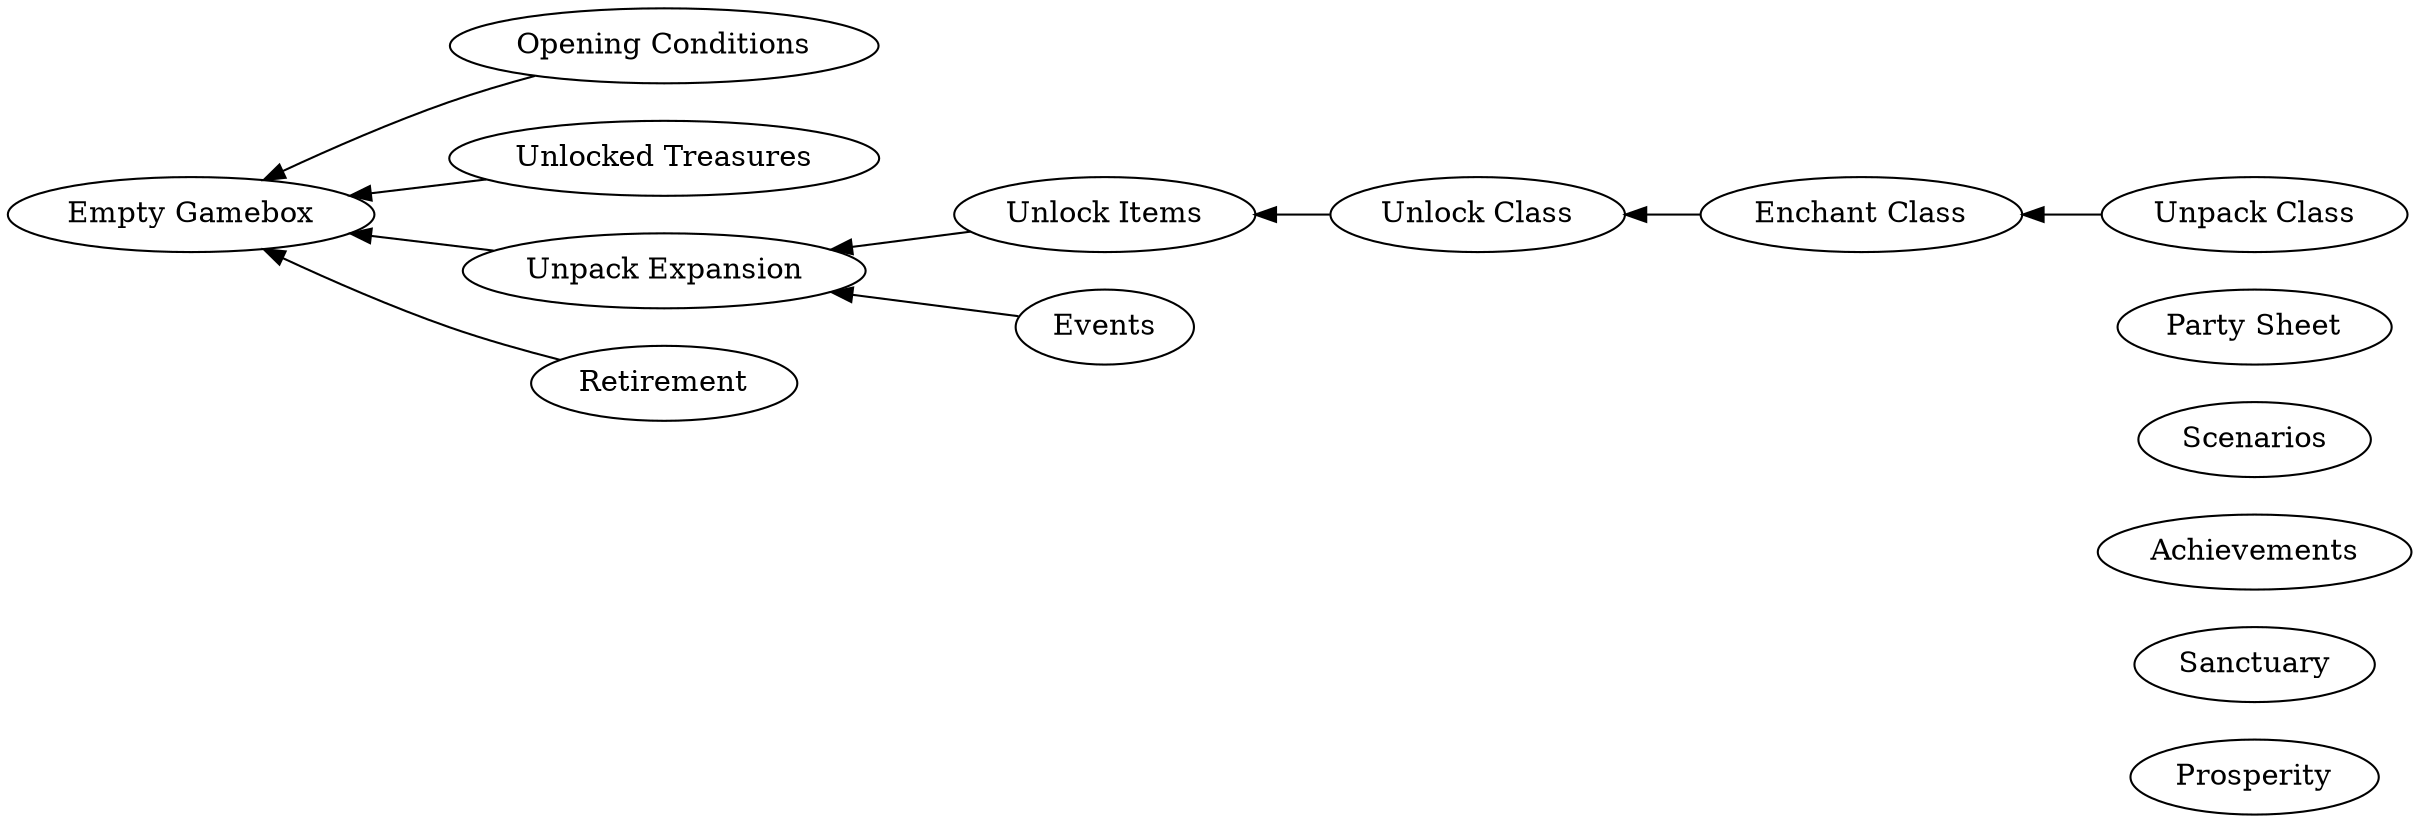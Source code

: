 # dot -T jpg -o load_dependencies.jpg load_dependencies.dot
digraph D {

    rankdir=RL

    "Prosperity"
    "Sanctuary"
    "Achievements"
    "Scenarios"
    "Party Sheet"
    "Empty Gamebox"

    "Opening Conditions" -> "Empty Gamebox"

    "Unlocked Treasures" -> "Empty Gamebox"

    "Unpack Expansion" -> "Empty Gamebox"

    "Unlock Class" -> "Unlock Items"
    "Enchant Class" -> "Unlock Class"

    "Unpack Class" -> "Enchant Class"

    "Unlock Items" -> "Unpack Expansion"

    "Retirement" -> "Empty Gamebox"

    "Events" -> "Unpack Expansion"

}